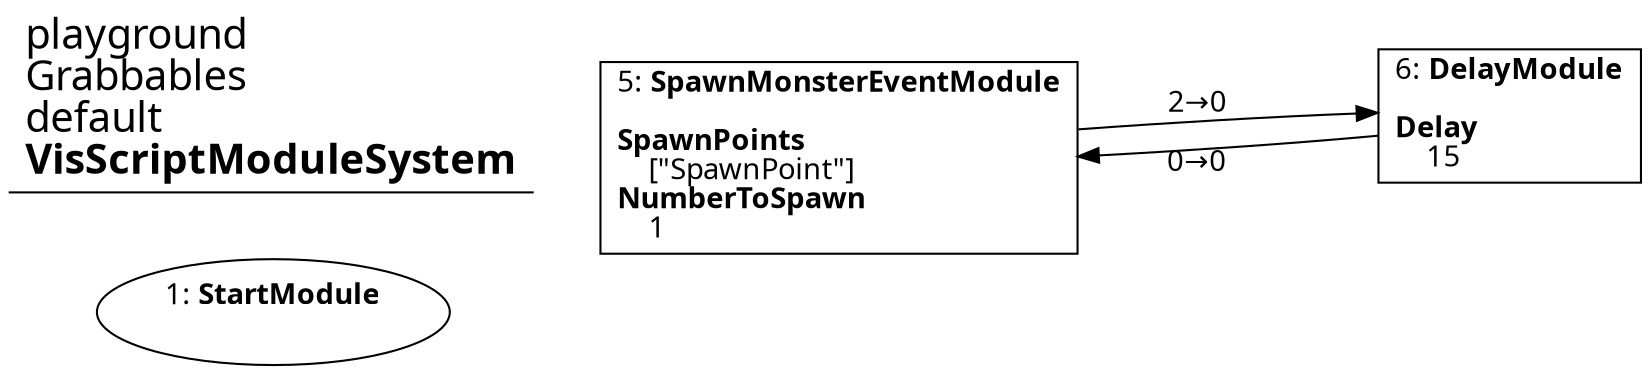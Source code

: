 digraph {
    layout = fdp;
    overlap = prism;
    sep = "+16";
    splines = spline;

    node [ shape = box ];

    graph [ fontname = "Segoe UI" ];
    node [ fontname = "Segoe UI" ];
    edge [ fontname = "Segoe UI" ];

    1 [ label = <1: <b>StartModule</b><br/><br/>> ];
    1 [ shape = oval ]
    1 [ pos = "0.089,-0.16700001!" ];

    5 [ label = <5: <b>SpawnMonsterEventModule</b><br/><br/><b>SpawnPoints</b><br align="left"/>    [&quot;SpawnPoint&quot;]<br align="left"/><b>NumberToSpawn</b><br align="left"/>    1<br align="left"/>> ];
    5 [ pos = "0.36800003,-0.093!" ];
    5 -> 6 [ label = "2→0" ];

    6 [ label = <6: <b>DelayModule</b><br/><br/><b>Delay</b><br align="left"/>    15<br align="left"/>> ];
    6 [ pos = "0.75600004,-0.066!" ];
    6 -> 5 [ label = "0→0" ];

    title [ pos = "0.08800001,-0.065000005!" ];
    title [ shape = underline ];
    title [ label = <<font point-size="20">playground<br align="left"/>Grabbables<br align="left"/>default<br align="left"/><b>VisScriptModuleSystem</b><br align="left"/></font>> ];
}
